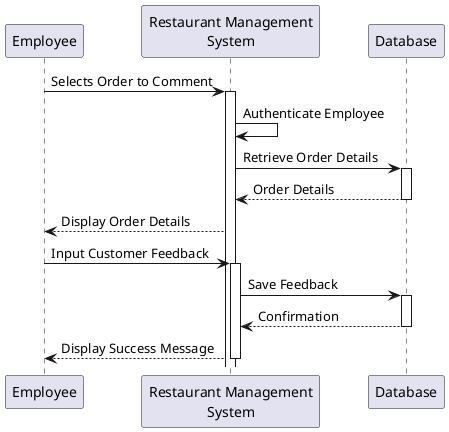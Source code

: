 @startuml
participant Employee as E
participant "Restaurant Management\nSystem" as RMS
participant Database as DB

E -> RMS : Selects Order to Comment
activate RMS

RMS -> RMS : Authenticate Employee
RMS -> DB : Retrieve Order Details
activate DB
DB --> RMS : Order Details
deactivate DB

RMS --> E : Display Order Details
E -> RMS : Input Customer Feedback
activate RMS

RMS -> DB : Save Feedback
activate DB
DB --> RMS : Confirmation
deactivate DB
RMS --> E : Display Success Message
deactivate RMS

@enduml